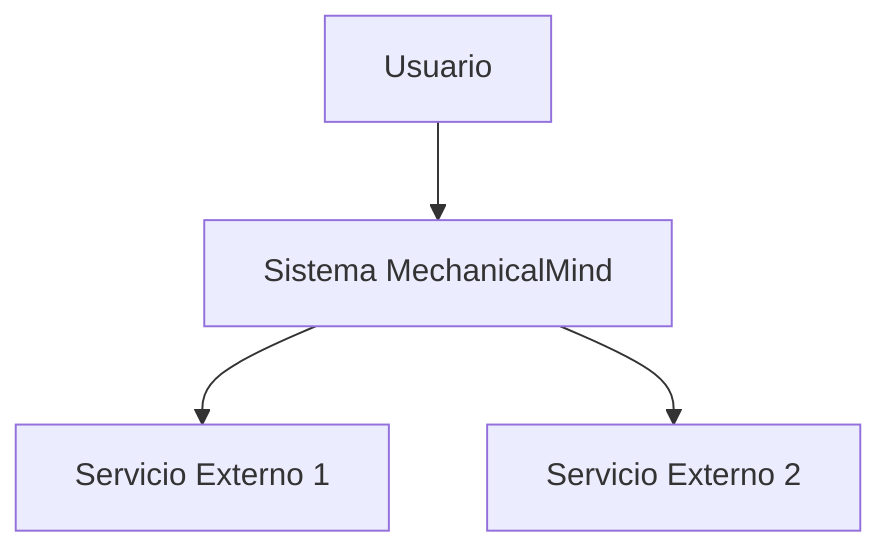 %% Diagrama de contexto del sistema
flowchart TD
    A[Usuario] --> B[Sistema MechanicalMind]
    B --> C[Servicio Externo 1]
    B --> D[Servicio Externo 2]
